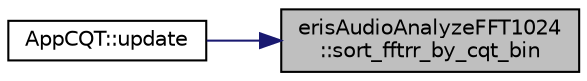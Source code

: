 digraph "erisAudioAnalyzeFFT1024::sort_fftrr_by_cqt_bin"
{
 // LATEX_PDF_SIZE
  edge [fontname="Helvetica",fontsize="10",labelfontname="Helvetica",labelfontsize="10"];
  node [fontname="Helvetica",fontsize="10",shape=record];
  rankdir="RL";
  Node1 [label="erisAudioAnalyzeFFT1024\l::sort_fftrr_by_cqt_bin",height=0.2,width=0.4,color="black", fillcolor="grey75", style="filled", fontcolor="black",tooltip=" "];
  Node1 -> Node2 [dir="back",color="midnightblue",fontsize="10",style="solid",fontname="Helvetica"];
  Node2 [label="AppCQT::update",height=0.2,width=0.4,color="black", fillcolor="white", style="filled",URL="$class_app_c_q_t.html#a0e1d9e850811f24577f20ac1900dd4f8",tooltip=" "];
}
